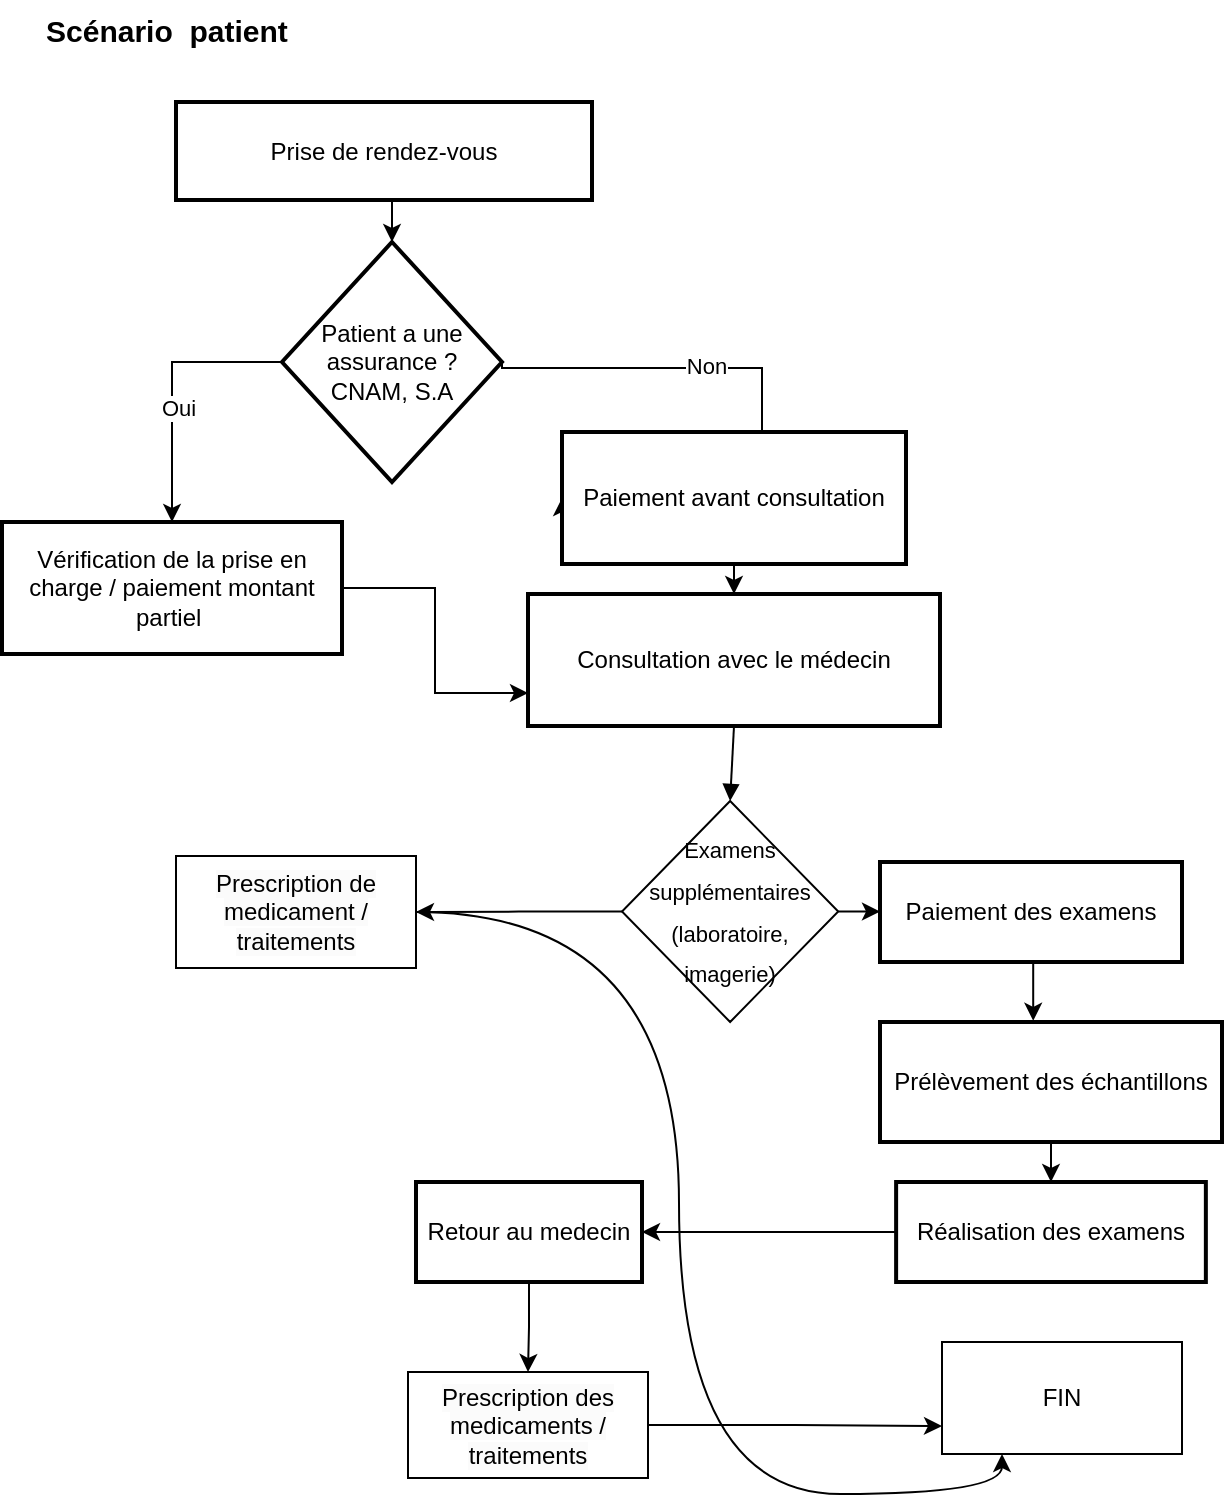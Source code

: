 <mxfile version="24.7.16" pages="2">
  <diagram name="Page-1" id="gMUWrm_7eQ1wLzMDzJMH">
    <mxGraphModel dx="5060" dy="3505" grid="1" gridSize="10" guides="1" tooltips="1" connect="1" arrows="1" fold="1" page="1" pageScale="1" pageWidth="1169" pageHeight="827" math="0" shadow="0">
      <root>
        <mxCell id="0" />
        <mxCell id="1" parent="0" />
        <mxCell id="HcI9NC6vFRKDhO4VCnra-85" style="edgeStyle=orthogonalEdgeStyle;rounded=0;orthogonalLoop=1;jettySize=auto;html=1;exitX=0.5;exitY=1;exitDx=0;exitDy=0;entryX=0.5;entryY=0;entryDx=0;entryDy=0;" edge="1" parent="1" source="nA2eG2OlHx3KnQ0AuUty-1" target="nA2eG2OlHx3KnQ0AuUty-3">
          <mxGeometry relative="1" as="geometry" />
        </mxCell>
        <mxCell id="nA2eG2OlHx3KnQ0AuUty-1" value="Prise de rendez-vous" style="whiteSpace=wrap;strokeWidth=2;" parent="1" vertex="1">
          <mxGeometry x="-3413" y="-2430" width="208" height="49" as="geometry" />
        </mxCell>
        <mxCell id="HcI9NC6vFRKDhO4VCnra-76" style="edgeStyle=orthogonalEdgeStyle;rounded=0;orthogonalLoop=1;jettySize=auto;html=1;exitX=1;exitY=0.5;exitDx=0;exitDy=0;entryX=0;entryY=0.5;entryDx=0;entryDy=0;" edge="1" parent="1" source="nA2eG2OlHx3KnQ0AuUty-3" target="nA2eG2OlHx3KnQ0AuUty-5">
          <mxGeometry relative="1" as="geometry">
            <Array as="points">
              <mxPoint x="-3120" y="-2297" />
              <mxPoint x="-3120" y="-2212" />
            </Array>
          </mxGeometry>
        </mxCell>
        <mxCell id="HcI9NC6vFRKDhO4VCnra-77" value="Non" style="edgeLabel;html=1;align=center;verticalAlign=middle;resizable=0;points=[];" vertex="1" connectable="0" parent="HcI9NC6vFRKDhO4VCnra-76">
          <mxGeometry x="-0.379" y="1" relative="1" as="geometry">
            <mxPoint as="offset" />
          </mxGeometry>
        </mxCell>
        <mxCell id="HcI9NC6vFRKDhO4VCnra-81" style="edgeStyle=orthogonalEdgeStyle;rounded=0;orthogonalLoop=1;jettySize=auto;html=1;exitX=0;exitY=0.5;exitDx=0;exitDy=0;entryX=0.5;entryY=0;entryDx=0;entryDy=0;" edge="1" parent="1" source="nA2eG2OlHx3KnQ0AuUty-3" target="nA2eG2OlHx3KnQ0AuUty-4">
          <mxGeometry relative="1" as="geometry" />
        </mxCell>
        <mxCell id="HcI9NC6vFRKDhO4VCnra-82" value="Oui" style="edgeLabel;html=1;align=center;verticalAlign=middle;resizable=0;points=[];" vertex="1" connectable="0" parent="HcI9NC6vFRKDhO4VCnra-81">
          <mxGeometry x="0.141" y="3" relative="1" as="geometry">
            <mxPoint y="1" as="offset" />
          </mxGeometry>
        </mxCell>
        <mxCell id="nA2eG2OlHx3KnQ0AuUty-3" value="Patient a une assurance ?&#xa;CNAM, S.A" style="rhombus;strokeWidth=2;whiteSpace=wrap;" parent="1" vertex="1">
          <mxGeometry x="-3360" y="-2360" width="110" height="120" as="geometry" />
        </mxCell>
        <mxCell id="HcI9NC6vFRKDhO4VCnra-93" style="edgeStyle=orthogonalEdgeStyle;rounded=0;orthogonalLoop=1;jettySize=auto;html=1;entryX=0;entryY=0.75;entryDx=0;entryDy=0;" edge="1" parent="1" source="nA2eG2OlHx3KnQ0AuUty-4" target="nA2eG2OlHx3KnQ0AuUty-6">
          <mxGeometry relative="1" as="geometry" />
        </mxCell>
        <mxCell id="nA2eG2OlHx3KnQ0AuUty-4" value="Vérification de la prise en charge / paiement montant partiel " style="whiteSpace=wrap;strokeWidth=2;" parent="1" vertex="1">
          <mxGeometry x="-3500" y="-2220" width="170" height="66" as="geometry" />
        </mxCell>
        <mxCell id="HcI9NC6vFRKDhO4VCnra-86" style="edgeStyle=orthogonalEdgeStyle;rounded=0;orthogonalLoop=1;jettySize=auto;html=1;entryX=0.5;entryY=0;entryDx=0;entryDy=0;" edge="1" parent="1" source="nA2eG2OlHx3KnQ0AuUty-5" target="nA2eG2OlHx3KnQ0AuUty-6">
          <mxGeometry relative="1" as="geometry" />
        </mxCell>
        <mxCell id="nA2eG2OlHx3KnQ0AuUty-5" value="Paiement avant consultation" style="whiteSpace=wrap;strokeWidth=2;" parent="1" vertex="1">
          <mxGeometry x="-3220" y="-2265" width="172" height="66" as="geometry" />
        </mxCell>
        <mxCell id="nA2eG2OlHx3KnQ0AuUty-6" value="Consultation avec le médecin" style="whiteSpace=wrap;strokeWidth=2;" parent="1" vertex="1">
          <mxGeometry x="-3237" y="-2184" width="206" height="66" as="geometry" />
        </mxCell>
        <mxCell id="nA2eG2OlHx3KnQ0AuUty-124" value="&lt;b&gt;&lt;font style=&quot;font-size: 15px;&quot;&gt;Scénario&amp;nbsp; patient&amp;nbsp;&lt;/font&gt;&lt;/b&gt;" style="text;whiteSpace=wrap;html=1;" parent="1" vertex="1">
          <mxGeometry x="-3480" y="-2481" width="170" height="40" as="geometry" />
        </mxCell>
        <mxCell id="01KoYUn2kBwgNXgJoXNt-3" value="" style="curved=1;startArrow=none;endArrow=block;exitX=0.5;exitY=1;entryX=0.5;entryY=-0.01;rounded=0;" parent="1" source="nA2eG2OlHx3KnQ0AuUty-6" target="01KoYUn2kBwgNXgJoXNt-2" edge="1">
          <mxGeometry relative="1" as="geometry">
            <Array as="points" />
            <mxPoint x="-2877" y="-1384" as="sourcePoint" />
            <mxPoint x="-2877" y="-1212" as="targetPoint" />
          </mxGeometry>
        </mxCell>
        <mxCell id="HcI9NC6vFRKDhO4VCnra-84" style="edgeStyle=orthogonalEdgeStyle;rounded=0;orthogonalLoop=1;jettySize=auto;html=1;exitX=0;exitY=0.5;exitDx=0;exitDy=0;entryX=1;entryY=0.5;entryDx=0;entryDy=0;" edge="1" parent="1" source="01KoYUn2kBwgNXgJoXNt-2" target="01KoYUn2kBwgNXgJoXNt-11">
          <mxGeometry relative="1" as="geometry" />
        </mxCell>
        <mxCell id="HcI9NC6vFRKDhO4VCnra-87" style="edgeStyle=orthogonalEdgeStyle;rounded=0;orthogonalLoop=1;jettySize=auto;html=1;exitX=1;exitY=0.5;exitDx=0;exitDy=0;entryX=0;entryY=0.5;entryDx=0;entryDy=0;" edge="1" parent="1" source="01KoYUn2kBwgNXgJoXNt-2" target="01KoYUn2kBwgNXgJoXNt-15">
          <mxGeometry relative="1" as="geometry" />
        </mxCell>
        <mxCell id="01KoYUn2kBwgNXgJoXNt-2" value="&lt;h3 style=&quot;line-height: 140%;&quot;&gt;&lt;font style=&quot;font-size: 11px; font-weight: normal;&quot;&gt;Examens supplémentaires (laboratoire, imagerie)&lt;/font&gt;&lt;/h3&gt;" style="rhombus;whiteSpace=wrap;html=1;align=center;" parent="1" vertex="1">
          <mxGeometry x="-3190" y="-2080.5" width="108.12" height="110.5" as="geometry" />
        </mxCell>
        <mxCell id="HcI9NC6vFRKDhO4VCnra-99" style="edgeStyle=orthogonalEdgeStyle;rounded=0;orthogonalLoop=1;jettySize=auto;html=1;entryX=0.25;entryY=1;entryDx=0;entryDy=0;curved=1;" edge="1" parent="1" source="01KoYUn2kBwgNXgJoXNt-11" target="01KoYUn2kBwgNXgJoXNt-24">
          <mxGeometry relative="1" as="geometry" />
        </mxCell>
        <mxCell id="01KoYUn2kBwgNXgJoXNt-11" value="&lt;span style=&quot;color: rgb(0, 0, 0); font-family: Helvetica; font-size: 12px; font-style: normal; font-variant-ligatures: normal; font-variant-caps: normal; font-weight: 400; letter-spacing: normal; orphans: 2; text-align: center; text-indent: 0px; text-transform: none; widows: 2; word-spacing: 0px; -webkit-text-stroke-width: 0px; white-space: normal; background-color: rgb(251, 251, 251); text-decoration-thickness: initial; text-decoration-style: initial; text-decoration-color: initial; display: inline !important; float: none;&quot;&gt;Prescription de medicament / traitements&lt;/span&gt;" style="whiteSpace=wrap;html=1;" parent="1" vertex="1">
          <mxGeometry x="-3413" y="-2053" width="120" height="56" as="geometry" />
        </mxCell>
        <mxCell id="01KoYUn2kBwgNXgJoXNt-15" value="Paiement des examens" style="whiteSpace=wrap;strokeWidth=2;" parent="1" vertex="1">
          <mxGeometry x="-3061" y="-2050" width="151" height="50" as="geometry" />
        </mxCell>
        <mxCell id="HcI9NC6vFRKDhO4VCnra-95" style="edgeStyle=orthogonalEdgeStyle;rounded=0;orthogonalLoop=1;jettySize=auto;html=1;" edge="1" parent="1" source="01KoYUn2kBwgNXgJoXNt-16" target="01KoYUn2kBwgNXgJoXNt-20">
          <mxGeometry relative="1" as="geometry" />
        </mxCell>
        <mxCell id="01KoYUn2kBwgNXgJoXNt-16" value="Réalisation des examens" style="whiteSpace=wrap;strokeWidth=2;" parent="1" vertex="1">
          <mxGeometry x="-3052.94" y="-1890" width="154.87" height="50" as="geometry" />
        </mxCell>
        <mxCell id="HcI9NC6vFRKDhO4VCnra-88" style="edgeStyle=orthogonalEdgeStyle;rounded=0;orthogonalLoop=1;jettySize=auto;html=1;exitX=0.5;exitY=1;exitDx=0;exitDy=0;entryX=0.5;entryY=0;entryDx=0;entryDy=0;" edge="1" parent="1" source="01KoYUn2kBwgNXgJoXNt-17" target="01KoYUn2kBwgNXgJoXNt-16">
          <mxGeometry relative="1" as="geometry" />
        </mxCell>
        <mxCell id="01KoYUn2kBwgNXgJoXNt-17" value="Prélèvement des échantillons" style="whiteSpace=wrap;strokeWidth=2;" parent="1" vertex="1">
          <mxGeometry x="-3061" y="-1970" width="171" height="60" as="geometry" />
        </mxCell>
        <mxCell id="HcI9NC6vFRKDhO4VCnra-98" style="edgeStyle=orthogonalEdgeStyle;rounded=0;orthogonalLoop=1;jettySize=auto;html=1;" edge="1" parent="1" source="01KoYUn2kBwgNXgJoXNt-20" target="01KoYUn2kBwgNXgJoXNt-22">
          <mxGeometry relative="1" as="geometry" />
        </mxCell>
        <mxCell id="01KoYUn2kBwgNXgJoXNt-20" value="Retour au medecin" style="whiteSpace=wrap;strokeWidth=2;" parent="1" vertex="1">
          <mxGeometry x="-3293" y="-1890" width="113" height="50" as="geometry" />
        </mxCell>
        <mxCell id="HcI9NC6vFRKDhO4VCnra-91" style="edgeStyle=orthogonalEdgeStyle;rounded=0;orthogonalLoop=1;jettySize=auto;html=1;entryX=0;entryY=0.75;entryDx=0;entryDy=0;" edge="1" parent="1" source="01KoYUn2kBwgNXgJoXNt-22" target="01KoYUn2kBwgNXgJoXNt-24">
          <mxGeometry relative="1" as="geometry" />
        </mxCell>
        <mxCell id="01KoYUn2kBwgNXgJoXNt-22" value="&lt;span style=&quot;color: rgb(0, 0, 0); font-family: Helvetica; font-size: 12px; font-style: normal; font-variant-ligatures: normal; font-variant-caps: normal; font-weight: 400; letter-spacing: normal; orphans: 2; text-align: center; text-indent: 0px; text-transform: none; widows: 2; word-spacing: 0px; -webkit-text-stroke-width: 0px; white-space: normal; background-color: rgb(251, 251, 251); text-decoration-thickness: initial; text-decoration-style: initial; text-decoration-color: initial; display: inline !important; float: none;&quot;&gt;Prescription des medicaments / traitements&lt;/span&gt;" style="whiteSpace=wrap;html=1;" parent="1" vertex="1">
          <mxGeometry x="-3297" y="-1795" width="120" height="53" as="geometry" />
        </mxCell>
        <mxCell id="01KoYUn2kBwgNXgJoXNt-24" value="FIN" style="whiteSpace=wrap;html=1;" parent="1" vertex="1">
          <mxGeometry x="-3030" y="-1810" width="120" height="56" as="geometry" />
        </mxCell>
        <mxCell id="HcI9NC6vFRKDhO4VCnra-94" style="edgeStyle=orthogonalEdgeStyle;rounded=0;orthogonalLoop=1;jettySize=auto;html=1;exitX=0.5;exitY=1;exitDx=0;exitDy=0;entryX=0.448;entryY=-0.01;entryDx=0;entryDy=0;entryPerimeter=0;" edge="1" parent="1" source="01KoYUn2kBwgNXgJoXNt-15" target="01KoYUn2kBwgNXgJoXNt-17">
          <mxGeometry relative="1" as="geometry" />
        </mxCell>
      </root>
    </mxGraphModel>
  </diagram>
  <diagram id="2DrK7xrzYnMblJJDJcNT" name="Page-2">
    <mxGraphModel dx="4749" dy="2473" grid="1" gridSize="10" guides="1" tooltips="1" connect="1" arrows="1" fold="1" page="1" pageScale="1" pageWidth="1169" pageHeight="827" math="0" shadow="0">
      <root>
        <mxCell id="0" />
        <mxCell id="1" parent="0" />
        <mxCell id="oc_6aHvCWTXddLUGmn9n-2" style="edgeStyle=orthogonalEdgeStyle;rounded=0;orthogonalLoop=1;jettySize=auto;html=1;" edge="1" parent="1" source="oc_6aHvCWTXddLUGmn9n-3">
          <mxGeometry relative="1" as="geometry">
            <mxPoint x="-3126.5" y="-1476" as="targetPoint" />
          </mxGeometry>
        </mxCell>
        <mxCell id="oc_6aHvCWTXddLUGmn9n-3" value="Hospitalisation" style="whiteSpace=wrap;strokeWidth=2;" vertex="1" parent="1">
          <mxGeometry x="-3396.5" y="-1550" width="166" height="49" as="geometry" />
        </mxCell>
        <mxCell id="oc_6aHvCWTXddLUGmn9n-4" value="Sortie et paiement des frais de Chambre et hopitalisation, medicaments" style="whiteSpace=wrap;strokeWidth=2;" vertex="1" parent="1">
          <mxGeometry x="-3440" y="-1050" width="227" height="70" as="geometry" />
        </mxCell>
        <mxCell id="oc_6aHvCWTXddLUGmn9n-5" value="Fin" style="whiteSpace=wrap;strokeWidth=2;" vertex="1" parent="1">
          <mxGeometry x="-3354.5" y="-950" width="82" height="49" as="geometry" />
        </mxCell>
        <mxCell id="oc_6aHvCWTXddLUGmn9n-6" style="edgeStyle=orthogonalEdgeStyle;rounded=0;orthogonalLoop=1;jettySize=auto;html=1;" edge="1" parent="1" source="oc_6aHvCWTXddLUGmn9n-7">
          <mxGeometry relative="1" as="geometry">
            <mxPoint x="-2906.5" y="-1446.75" as="targetPoint" />
          </mxGeometry>
        </mxCell>
        <mxCell id="oc_6aHvCWTXddLUGmn9n-7" value="Prescription par le médecin sur la Fiche d&#39;hospitalisation" style="whiteSpace=wrap;strokeWidth=2;" vertex="1" parent="1">
          <mxGeometry x="-3196.5" y="-1467.5" width="166" height="41.5" as="geometry" />
        </mxCell>
        <mxCell id="oc_6aHvCWTXddLUGmn9n-8" style="edgeStyle=orthogonalEdgeStyle;rounded=0;orthogonalLoop=1;jettySize=auto;html=1;exitX=0.5;exitY=1;exitDx=0;exitDy=0;entryX=0.5;entryY=0;entryDx=0;entryDy=0;" edge="1" parent="1" source="oc_6aHvCWTXddLUGmn9n-9" target="oc_6aHvCWTXddLUGmn9n-10">
          <mxGeometry relative="1" as="geometry" />
        </mxCell>
        <mxCell id="oc_6aHvCWTXddLUGmn9n-9" value="Remplissage de certificat d&#39;accouchement" style="whiteSpace=wrap;strokeWidth=2;" vertex="1" parent="1">
          <mxGeometry x="-3036.5" y="-1206" width="166" height="49" as="geometry" />
        </mxCell>
        <mxCell id="oc_6aHvCWTXddLUGmn9n-10" value="Signature du fiche" style="whiteSpace=wrap;strokeWidth=2;" vertex="1" parent="1">
          <mxGeometry x="-3036.5" y="-1120" width="166" height="49" as="geometry" />
        </mxCell>
        <mxCell id="oc_6aHvCWTXddLUGmn9n-11" value="" style="edgeStyle=orthogonalEdgeStyle;rounded=0;orthogonalLoop=1;jettySize=auto;html=1;" edge="1" parent="1" source="oc_6aHvCWTXddLUGmn9n-12" target="oc_6aHvCWTXddLUGmn9n-19">
          <mxGeometry relative="1" as="geometry" />
        </mxCell>
        <mxCell id="oc_6aHvCWTXddLUGmn9n-12" value="Administration des soins par l’infirmier" style="whiteSpace=wrap;strokeWidth=2;" vertex="1" parent="1">
          <mxGeometry x="-3409.5" y="-1345" width="166" height="49" as="geometry" />
        </mxCell>
        <mxCell id="oc_6aHvCWTXddLUGmn9n-13" style="edgeStyle=orthogonalEdgeStyle;rounded=0;orthogonalLoop=1;jettySize=auto;html=1;entryX=0.548;entryY=0.082;entryDx=0;entryDy=0;entryPerimeter=0;" edge="1" parent="1" source="oc_6aHvCWTXddLUGmn9n-12" target="oc_6aHvCWTXddLUGmn9n-9">
          <mxGeometry relative="1" as="geometry" />
        </mxCell>
        <mxCell id="oc_6aHvCWTXddLUGmn9n-14" style="edgeStyle=orthogonalEdgeStyle;rounded=0;orthogonalLoop=1;jettySize=auto;html=1;entryX=0.354;entryY=0.041;entryDx=0;entryDy=0;entryPerimeter=0;" edge="1" parent="1" source="oc_6aHvCWTXddLUGmn9n-4" target="oc_6aHvCWTXddLUGmn9n-5">
          <mxGeometry relative="1" as="geometry" />
        </mxCell>
        <mxCell id="oc_6aHvCWTXddLUGmn9n-15" style="edgeStyle=orthogonalEdgeStyle;rounded=0;orthogonalLoop=1;jettySize=auto;html=1;" edge="1" parent="1" source="oc_6aHvCWTXddLUGmn9n-16" target="oc_6aHvCWTXddLUGmn9n-12">
          <mxGeometry relative="1" as="geometry">
            <Array as="points">
              <mxPoint x="-2813.5" y="-1386" />
              <mxPoint x="-3326.5" y="-1386" />
            </Array>
          </mxGeometry>
        </mxCell>
        <mxCell id="oc_6aHvCWTXddLUGmn9n-16" value="Obtenir les médicaments injectables à la pharmacie" style="whiteSpace=wrap;strokeWidth=2;" vertex="1" parent="1">
          <mxGeometry x="-2896.5" y="-1467.5" width="166" height="51.5" as="geometry" />
        </mxCell>
        <mxCell id="oc_6aHvCWTXddLUGmn9n-17" style="edgeStyle=orthogonalEdgeStyle;rounded=0;orthogonalLoop=1;jettySize=auto;html=1;entryX=0;entryY=0.5;entryDx=0;entryDy=0;" edge="1" parent="1" source="oc_6aHvCWTXddLUGmn9n-19" target="oc_6aHvCWTXddLUGmn9n-9">
          <mxGeometry relative="1" as="geometry" />
        </mxCell>
        <mxCell id="oc_6aHvCWTXddLUGmn9n-18" value="Oui" style="edgeLabel;html=1;align=center;verticalAlign=middle;resizable=0;points=[];" vertex="1" connectable="0" parent="oc_6aHvCWTXddLUGmn9n-17">
          <mxGeometry x="0.165" y="-1" relative="1" as="geometry">
            <mxPoint y="1" as="offset" />
          </mxGeometry>
        </mxCell>
        <mxCell id="oc_6aHvCWTXddLUGmn9n-19" value="Accouchement ?&amp;nbsp;" style="rhombus;whiteSpace=wrap;html=1;strokeWidth=2;" vertex="1" parent="1">
          <mxGeometry x="-3391.5" y="-1237.87" width="130" height="112.75" as="geometry" />
        </mxCell>
        <mxCell id="oc_6aHvCWTXddLUGmn9n-20" style="edgeStyle=orthogonalEdgeStyle;rounded=0;orthogonalLoop=1;jettySize=auto;html=1;entryX=0.514;entryY=0.152;entryDx=0;entryDy=0;entryPerimeter=0;" edge="1" parent="1" source="oc_6aHvCWTXddLUGmn9n-19" target="oc_6aHvCWTXddLUGmn9n-4">
          <mxGeometry relative="1" as="geometry" />
        </mxCell>
        <mxCell id="oc_6aHvCWTXddLUGmn9n-21" value="Non" style="edgeLabel;html=1;align=center;verticalAlign=middle;resizable=0;points=[];" vertex="1" connectable="0" parent="oc_6aHvCWTXddLUGmn9n-20">
          <mxGeometry x="-0.205" y="3" relative="1" as="geometry">
            <mxPoint y="-4" as="offset" />
          </mxGeometry>
        </mxCell>
        <mxCell id="oc_6aHvCWTXddLUGmn9n-22" style="edgeStyle=orthogonalEdgeStyle;rounded=0;orthogonalLoop=1;jettySize=auto;html=1;entryX=0.986;entryY=0.379;entryDx=0;entryDy=0;entryPerimeter=0;" edge="1" parent="1" source="oc_6aHvCWTXddLUGmn9n-10" target="oc_6aHvCWTXddLUGmn9n-4">
          <mxGeometry relative="1" as="geometry">
            <Array as="points">
              <mxPoint x="-2946.5" y="-1010" />
              <mxPoint x="-3216.5" y="-1010" />
            </Array>
          </mxGeometry>
        </mxCell>
        <mxCell id="6oRGF00jMNantrIM3zDd-1" value="&lt;h3&gt;&lt;strong&gt;Hospitalisation&lt;/strong&gt;&lt;/h3&gt;&lt;ul&gt;&lt;li&gt;&lt;/li&gt;&lt;/ul&gt;" style="text;whiteSpace=wrap;html=1;" vertex="1" parent="1">
          <mxGeometry x="-3400" y="-1630" width="380" height="50" as="geometry" />
        </mxCell>
      </root>
    </mxGraphModel>
  </diagram>
</mxfile>
